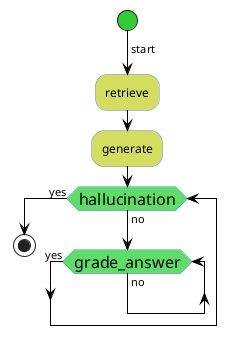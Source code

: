 @startuml Self-Corrective RAG

skinparam shadowing false
skinparam activity {
    StartColor limegreen
    EndColor darkblue
    BackgroundColor #d4de5e
    BorderColor #5e94de
    ArrowColor black
}
skinparam activityDiamond {
    BackgroundColor #5ede68
    BorderColor #5e94de
    fontSize 16
}

start
-> start;

:retrieve;

:generate;

while (hallucination) is (no)    
  while (grade_answer) is (no)
  endwhile(yes)
endwhile (yes)

stop
@enduml
